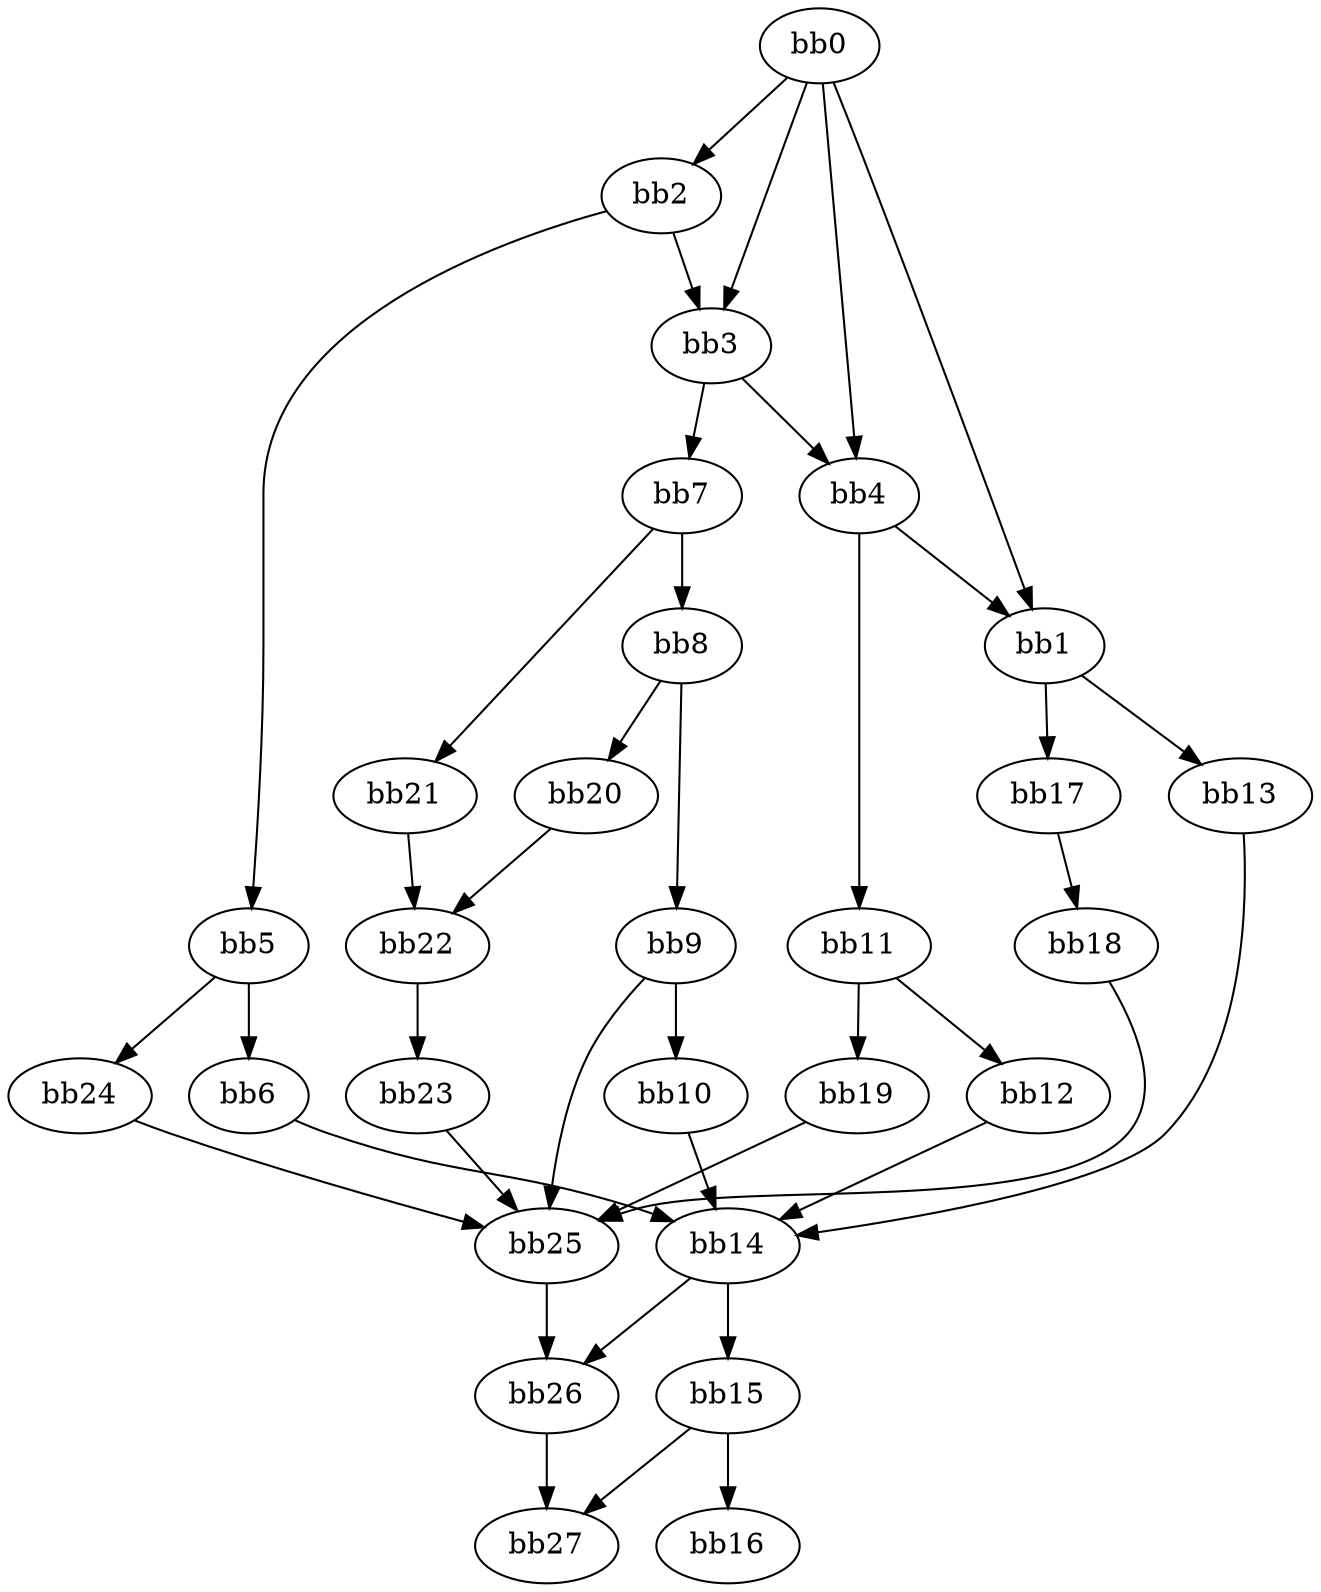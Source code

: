 digraph {
    0 [ label = "bb0\l" ]
    1 [ label = "bb1\l" ]
    2 [ label = "bb2\l" ]
    3 [ label = "bb3\l" ]
    4 [ label = "bb4\l" ]
    5 [ label = "bb5\l" ]
    6 [ label = "bb6\l" ]
    7 [ label = "bb7\l" ]
    8 [ label = "bb8\l" ]
    9 [ label = "bb9\l" ]
    10 [ label = "bb10\l" ]
    11 [ label = "bb11\l" ]
    12 [ label = "bb12\l" ]
    13 [ label = "bb13\l" ]
    14 [ label = "bb14\l" ]
    15 [ label = "bb15\l" ]
    16 [ label = "bb16\l" ]
    17 [ label = "bb17\l" ]
    18 [ label = "bb18\l" ]
    19 [ label = "bb19\l" ]
    20 [ label = "bb20\l" ]
    21 [ label = "bb21\l" ]
    22 [ label = "bb22\l" ]
    23 [ label = "bb23\l" ]
    24 [ label = "bb24\l" ]
    25 [ label = "bb25\l" ]
    26 [ label = "bb26\l" ]
    27 [ label = "bb27\l" ]
    0 -> 1 [ ]
    0 -> 2 [ ]
    0 -> 3 [ ]
    0 -> 4 [ ]
    1 -> 13 [ ]
    1 -> 17 [ ]
    2 -> 3 [ ]
    2 -> 5 [ ]
    3 -> 4 [ ]
    3 -> 7 [ ]
    4 -> 1 [ ]
    4 -> 11 [ ]
    5 -> 6 [ ]
    5 -> 24 [ ]
    6 -> 14 [ ]
    7 -> 8 [ ]
    7 -> 21 [ ]
    8 -> 9 [ ]
    8 -> 20 [ ]
    9 -> 10 [ ]
    9 -> 25 [ ]
    10 -> 14 [ ]
    11 -> 12 [ ]
    11 -> 19 [ ]
    12 -> 14 [ ]
    13 -> 14 [ ]
    14 -> 15 [ ]
    14 -> 26 [ ]
    15 -> 16 [ ]
    15 -> 27 [ ]
    17 -> 18 [ ]
    18 -> 25 [ ]
    19 -> 25 [ ]
    20 -> 22 [ ]
    21 -> 22 [ ]
    22 -> 23 [ ]
    23 -> 25 [ ]
    24 -> 25 [ ]
    25 -> 26 [ ]
    26 -> 27 [ ]
}


